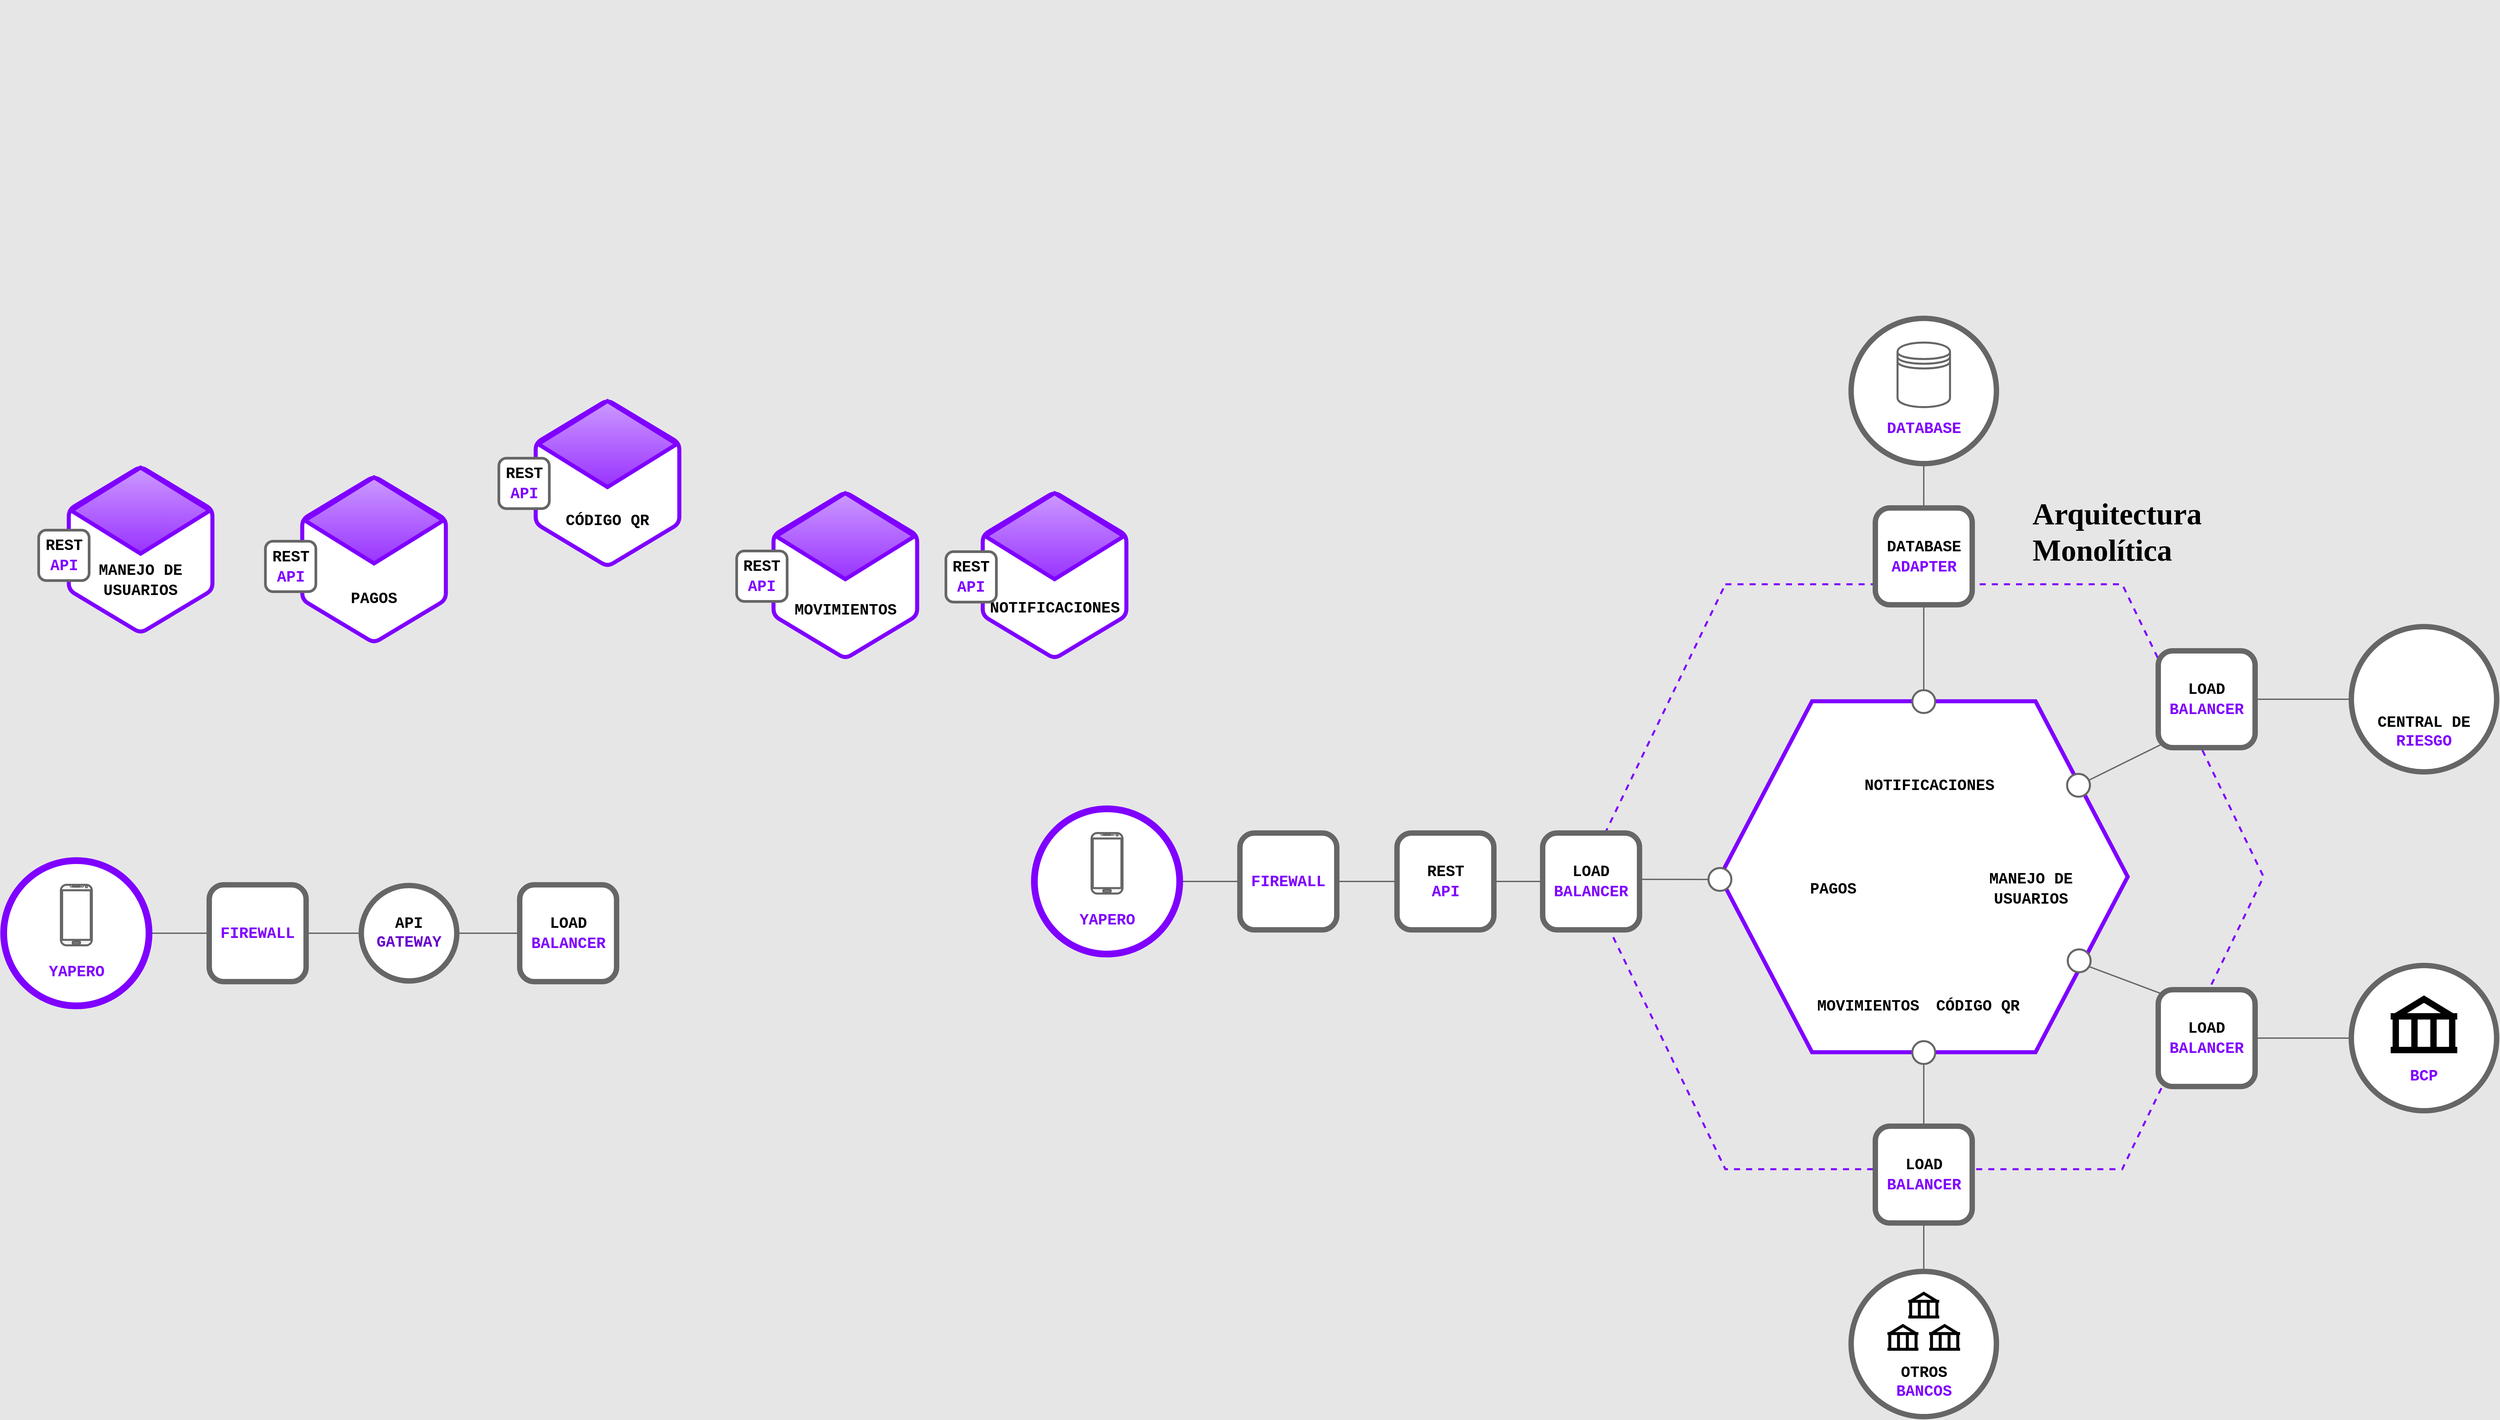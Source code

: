 <mxfile version="10.6.5"><diagram id="Nj3CNMMHIcebj8UWDayU" name="Page-1"><mxGraphModel dx="4323" dy="2098" grid="0" gridSize="21" guides="1" tooltips="1" connect="1" arrows="1" fold="1" page="0" pageScale="1" pageWidth="2339" pageHeight="3300" background="#E6E6E6" math="0" shadow="0"><root><mxCell id="0"/><mxCell id="1" parent="0"/><mxCell id="2wdXsBtrSsYrzA7lYTC0-44" value="" style="group" parent="1" vertex="1" connectable="0"><mxGeometry x="389.5" y="184" width="1010" height="870" as="geometry"/></mxCell><mxCell id="2wdXsBtrSsYrzA7lYTC0-16" value="" style="shape=hexagon;perimeter=hexagonPerimeter2;whiteSpace=wrap;html=1;strokeWidth=3;fillColor=none;strokeColor=#7F00FF;dashed=1;size=0.208;" parent="2wdXsBtrSsYrzA7lYTC0-44" vertex="1"><mxGeometry width="1010" height="870" as="geometry"/></mxCell><mxCell id="2wdXsBtrSsYrzA7lYTC0-4" value="" style="shape=hexagon;perimeter=hexagonPerimeter2;whiteSpace=wrap;html=1;strokeWidth=6;fillColor=#ffffff;strokeColor=#7F00FF;size=0.226;" parent="2wdXsBtrSsYrzA7lYTC0-44" vertex="1"><mxGeometry x="201.907" y="174" width="606.186" height="522" as="geometry"/></mxCell><mxCell id="2wdXsBtrSsYrzA7lYTC0-38" value="" style="shape=image;html=1;verticalAlign=top;verticalLabelPosition=bottom;labelBackgroundColor=#ffffff;imageAspect=0;aspect=fixed;image=https://cdn0.iconfinder.com/data/icons/heroicons-ui/24/icon-notification-128.png;rounded=1;dashed=1;strokeColor=#666666;strokeWidth=3;fillColor=none;" parent="2wdXsBtrSsYrzA7lYTC0-44" vertex="1"><mxGeometry x="467" y="201" width="90" height="90" as="geometry"/></mxCell><mxCell id="2wdXsBtrSsYrzA7lYTC0-37" value="" style="shape=image;html=1;verticalAlign=top;verticalLabelPosition=bottom;labelBackgroundColor=#ffffff;imageAspect=0;aspect=fixed;image=https://cdn3.iconfinder.com/data/icons/google-material-design-icons/48/ic_payment_48px-128.png;rounded=1;dashed=1;strokeColor=#666666;strokeWidth=3;fillColor=none;" parent="2wdXsBtrSsYrzA7lYTC0-44" vertex="1"><mxGeometry x="315" y="324" width="111" height="111" as="geometry"/></mxCell><mxCell id="2wdXsBtrSsYrzA7lYTC0-41" value="" style="shape=image;html=1;verticalAlign=top;verticalLabelPosition=bottom;labelBackgroundColor=#ffffff;imageAspect=0;aspect=fixed;image=https://cdn2.iconfinder.com/data/icons/ios-7-icons/50/user_male2-128.png;rounded=1;strokeColor=#666666;strokeWidth=3;fillColor=none;" parent="2wdXsBtrSsYrzA7lYTC0-44" vertex="1"><mxGeometry x="619" y="334.5" width="90" height="90" as="geometry"/></mxCell><mxCell id="2wdXsBtrSsYrzA7lYTC0-43" value="" style="shape=image;html=1;verticalAlign=top;verticalLabelPosition=bottom;labelBackgroundColor=#ffffff;imageAspect=0;aspect=fixed;image=https://cdn0.iconfinder.com/data/icons/feather/96/paper-128.png;rounded=1;strokeColor=#7F00FF;strokeWidth=3;fillColor=none;" parent="2wdXsBtrSsYrzA7lYTC0-44" vertex="1"><mxGeometry x="377" y="520" width="90" height="90" as="geometry"/></mxCell><mxCell id="2wdXsBtrSsYrzA7lYTC0-42" value="" style="shape=image;html=1;verticalAlign=top;verticalLabelPosition=bottom;labelBackgroundColor=#ffffff;imageAspect=0;aspect=fixed;image=https://cdn1.iconfinder.com/data/icons/ios-11-glyphs/30/qr_code-128.png;rounded=1;strokeColor=#666666;strokeWidth=3;fillColor=none;" parent="2wdXsBtrSsYrzA7lYTC0-44" vertex="1"><mxGeometry x="544" y="522" width="97" height="97" as="geometry"/></mxCell><mxCell id="2wdXsBtrSsYrzA7lYTC0-45" value="&lt;font style=&quot;font-size: 23px;&quot;&gt;&lt;b style=&quot;font-size: 23px;&quot;&gt;&lt;font style=&quot;font-size: 23px;&quot; face=&quot;Courier New&quot;&gt;MANEJO DE USUARIOS&lt;/font&gt;&lt;/b&gt;&lt;/font&gt;" style="text;html=1;strokeColor=none;fillColor=none;align=center;verticalAlign=middle;whiteSpace=wrap;rounded=0;spacing=0;fontSize=23;" parent="2wdXsBtrSsYrzA7lYTC0-44" vertex="1"><mxGeometry x="593" y="423" width="142" height="60" as="geometry"/></mxCell><mxCell id="2wdXsBtrSsYrzA7lYTC0-46" value="&lt;font style=&quot;font-size: 23px;&quot;&gt;&lt;b style=&quot;font-size: 23px;&quot;&gt;&lt;font style=&quot;font-size: 23px;&quot; face=&quot;Courier New&quot;&gt;PAGOS&lt;br style=&quot;font-size: 23px;&quot;&gt;&lt;/font&gt;&lt;/b&gt;&lt;/font&gt;" style="text;html=1;strokeColor=none;fillColor=none;align=center;verticalAlign=middle;whiteSpace=wrap;rounded=0;spacing=0;fontSize=23;" parent="2wdXsBtrSsYrzA7lYTC0-44" vertex="1"><mxGeometry x="299.5" y="423" width="142" height="60" as="geometry"/></mxCell><mxCell id="2wdXsBtrSsYrzA7lYTC0-47" value="&lt;font style=&quot;font-size: 23px;&quot;&gt;&lt;b style=&quot;font-size: 23px;&quot;&gt;&lt;font style=&quot;font-size: 23px;&quot; face=&quot;Courier New&quot;&gt;MOVIMIENTOS&lt;br style=&quot;font-size: 23px;&quot;&gt;&lt;/font&gt;&lt;/b&gt;&lt;/font&gt;" style="text;html=1;strokeColor=none;fillColor=none;align=center;verticalAlign=middle;whiteSpace=wrap;rounded=0;spacing=0;fontSize=23;" parent="2wdXsBtrSsYrzA7lYTC0-44" vertex="1"><mxGeometry x="351" y="597" width="142" height="60" as="geometry"/></mxCell><mxCell id="2wdXsBtrSsYrzA7lYTC0-48" value="&lt;font style=&quot;font-size: 23px;&quot;&gt;&lt;b style=&quot;font-size: 23px;&quot;&gt;&lt;font style=&quot;font-size: 23px;&quot; face=&quot;Courier New&quot;&gt;CÓDIGO QR&lt;br style=&quot;font-size: 23px;&quot;&gt;&lt;/font&gt;&lt;/b&gt;&lt;/font&gt;" style="text;html=1;strokeColor=none;fillColor=none;align=center;verticalAlign=middle;whiteSpace=wrap;rounded=0;spacing=0;fontSize=23;" parent="2wdXsBtrSsYrzA7lYTC0-44" vertex="1"><mxGeometry x="514" y="597" width="142" height="60" as="geometry"/></mxCell><mxCell id="2wdXsBtrSsYrzA7lYTC0-49" value="&lt;font style=&quot;font-size: 23px;&quot;&gt;&lt;b style=&quot;font-size: 23px;&quot;&gt;&lt;font style=&quot;font-size: 23px;&quot; face=&quot;Courier New&quot;&gt;NOTIFICACIONES&lt;br style=&quot;font-size: 23px;&quot;&gt;&lt;/font&gt;&lt;/b&gt;&lt;/font&gt;" style="text;html=1;strokeColor=none;fillColor=none;align=center;verticalAlign=middle;whiteSpace=wrap;rounded=0;spacing=0;fontSize=23;" parent="2wdXsBtrSsYrzA7lYTC0-44" vertex="1"><mxGeometry x="442" y="269" width="142" height="60" as="geometry"/></mxCell><mxCell id="2wdXsBtrSsYrzA7lYTC0-50" value="" style="ellipse;whiteSpace=wrap;html=1;aspect=fixed;rounded=1;strokeColor=#666666;strokeWidth=3;fillColor=#ffffff;" parent="2wdXsBtrSsYrzA7lYTC0-44" vertex="1"><mxGeometry x="185" y="422" width="34" height="34" as="geometry"/></mxCell><mxCell id="2wdXsBtrSsYrzA7lYTC0-55" value="" style="ellipse;whiteSpace=wrap;html=1;aspect=fixed;rounded=1;strokeColor=#666666;strokeWidth=3;fillColor=#ffffff;" parent="2wdXsBtrSsYrzA7lYTC0-44" vertex="1"><mxGeometry x="488" y="157.5" width="34" height="34" as="geometry"/></mxCell><mxCell id="2wdXsBtrSsYrzA7lYTC0-58" value="" style="ellipse;whiteSpace=wrap;html=1;aspect=fixed;rounded=1;strokeColor=#666666;strokeWidth=3;fillColor=#ffffff;" parent="2wdXsBtrSsYrzA7lYTC0-44" vertex="1"><mxGeometry x="718" y="282" width="34" height="34" as="geometry"/></mxCell><mxCell id="2wdXsBtrSsYrzA7lYTC0-78" value="" style="ellipse;whiteSpace=wrap;html=1;aspect=fixed;rounded=1;strokeColor=#666666;strokeWidth=3;fillColor=#ffffff;" parent="2wdXsBtrSsYrzA7lYTC0-44" vertex="1"><mxGeometry x="719" y="543" width="34" height="34" as="geometry"/></mxCell><mxCell id="2wdXsBtrSsYrzA7lYTC0-5" value="&lt;div style=&quot;font-size: 23px&quot;&gt;&lt;b&gt;&lt;font style=&quot;font-size: 23px&quot; face=&quot;Courier New&quot;&gt;REST&lt;/font&gt;&lt;/b&gt;&lt;/div&gt;&lt;div style=&quot;font-size: 23px&quot;&gt;&lt;b&gt;&lt;font style=&quot;font-size: 23px&quot; face=&quot;Courier New&quot;&gt;&lt;font color=&quot;#7F00FF&quot;&gt;API&lt;/font&gt;&lt;br&gt;&lt;/font&gt;&lt;/b&gt;&lt;/div&gt;" style="whiteSpace=wrap;html=1;aspect=fixed;strokeColor=#666666;strokeWidth=8;fillColor=#ffffff;rounded=1;" parent="1" vertex="1"><mxGeometry x="111.5" y="554" width="144" height="144" as="geometry"/></mxCell><mxCell id="2wdXsBtrSsYrzA7lYTC0-7" value="&lt;div style=&quot;font-size: 23px&quot;&gt;&lt;b&gt;&lt;font style=&quot;font-size: 23px&quot; face=&quot;Courier New&quot;&gt;DATABASE&lt;/font&gt;&lt;/b&gt;&lt;/div&gt;&lt;div style=&quot;font-size: 23px&quot;&gt;&lt;b&gt;&lt;font style=&quot;font-size: 23px&quot; face=&quot;Courier New&quot;&gt;&lt;font color=&quot;#7F00FF&quot;&gt;ADAPTER&lt;/font&gt;&lt;br&gt;&lt;/font&gt;&lt;/b&gt;&lt;/div&gt;" style="whiteSpace=wrap;html=1;aspect=fixed;strokeColor=#666666;strokeWidth=8;fillColor=#ffffff;rounded=1;" parent="1" vertex="1"><mxGeometry x="822.5" y="70.5" width="144" height="144" as="geometry"/></mxCell><mxCell id="2wdXsBtrSsYrzA7lYTC0-11" value="&lt;div style=&quot;font-size: 23px&quot;&gt;&lt;b&gt;&lt;font style=&quot;font-size: 23px&quot; face=&quot;Courier New&quot;&gt;&lt;font color=&quot;#7F00FF&quot;&gt;FIREWALL&lt;/font&gt;&lt;br&gt;&lt;/font&gt;&lt;/b&gt;&lt;/div&gt;" style="whiteSpace=wrap;html=1;aspect=fixed;strokeColor=#666666;strokeWidth=8;fillColor=#ffffff;rounded=1;" parent="1" vertex="1"><mxGeometry x="-122" y="554" width="144" height="144" as="geometry"/></mxCell><mxCell id="2wdXsBtrSsYrzA7lYTC0-14" value="&lt;div style=&quot;font-size: 23px&quot;&gt;&lt;b&gt;&lt;font style=&quot;font-size: 23px&quot; face=&quot;Courier New&quot;&gt;LOAD&lt;/font&gt;&lt;/b&gt;&lt;/div&gt;&lt;div style=&quot;font-size: 23px&quot;&gt;&lt;b&gt;&lt;font style=&quot;font-size: 23px&quot; face=&quot;Courier New&quot;&gt;&lt;font color=&quot;#7F00FF&quot;&gt;BALANCER&lt;/font&gt;&lt;br&gt;&lt;/font&gt;&lt;/b&gt;&lt;/div&gt;" style="whiteSpace=wrap;html=1;aspect=fixed;strokeColor=#666666;strokeWidth=8;fillColor=#ffffff;rounded=1;" parent="1" vertex="1"><mxGeometry x="328" y="554" width="144" height="144" as="geometry"/></mxCell><mxCell id="2wdXsBtrSsYrzA7lYTC0-18" value="&lt;div style=&quot;font-size: 23px&quot;&gt;&lt;b&gt;&lt;font style=&quot;font-size: 23px&quot; face=&quot;Courier New&quot;&gt;LOAD&lt;/font&gt;&lt;/b&gt;&lt;/div&gt;&lt;div style=&quot;font-size: 23px&quot;&gt;&lt;b&gt;&lt;font style=&quot;font-size: 23px&quot; face=&quot;Courier New&quot;&gt;&lt;font color=&quot;#7F00FF&quot;&gt;BALANCER&lt;/font&gt;&lt;br&gt;&lt;/font&gt;&lt;/b&gt;&lt;/div&gt;" style="whiteSpace=wrap;html=1;aspect=fixed;strokeColor=#666666;strokeWidth=8;fillColor=#ffffff;rounded=1;" parent="1" vertex="1"><mxGeometry x="1243" y="283" width="144" height="144" as="geometry"/></mxCell><mxCell id="2wdXsBtrSsYrzA7lYTC0-19" value="&lt;div style=&quot;font-size: 23px&quot;&gt;&lt;b&gt;&lt;font style=&quot;font-size: 23px&quot; face=&quot;Courier New&quot;&gt;LOAD&lt;/font&gt;&lt;/b&gt;&lt;/div&gt;&lt;div style=&quot;font-size: 23px&quot;&gt;&lt;b&gt;&lt;font style=&quot;font-size: 23px&quot; face=&quot;Courier New&quot;&gt;&lt;font color=&quot;#7F00FF&quot;&gt;BALANCER&lt;/font&gt;&lt;br&gt;&lt;/font&gt;&lt;/b&gt;&lt;/div&gt;" style="whiteSpace=wrap;html=1;aspect=fixed;strokeColor=#666666;strokeWidth=8;fillColor=#ffffff;rounded=1;" parent="1" vertex="1"><mxGeometry x="1243" y="787" width="144" height="144" as="geometry"/></mxCell><mxCell id="2wdXsBtrSsYrzA7lYTC0-20" value="&lt;div style=&quot;font-size: 23px&quot;&gt;&lt;b&gt;&lt;font style=&quot;font-size: 23px&quot; face=&quot;Courier New&quot;&gt;LOAD&lt;/font&gt;&lt;/b&gt;&lt;/div&gt;&lt;div style=&quot;font-size: 23px&quot;&gt;&lt;b&gt;&lt;font style=&quot;font-size: 23px&quot; face=&quot;Courier New&quot;&gt;&lt;font color=&quot;#7F00FF&quot;&gt;BALANCER&lt;/font&gt;&lt;br&gt;&lt;/font&gt;&lt;/b&gt;&lt;/div&gt;" style="whiteSpace=wrap;html=1;aspect=fixed;strokeColor=#666666;strokeWidth=8;fillColor=#ffffff;rounded=1;" parent="1" vertex="1"><mxGeometry x="822.5" y="990" width="144" height="144" as="geometry"/></mxCell><mxCell id="2wdXsBtrSsYrzA7lYTC0-8" value="" style="ellipse;whiteSpace=wrap;html=1;aspect=fixed;strokeWidth=8;fillColor=#ffffff;strokeColor=#666666;" parent="1" vertex="1"><mxGeometry x="786.5" y="-211.5" width="216" height="216" as="geometry"/></mxCell><mxCell id="2wdXsBtrSsYrzA7lYTC0-9" value="&lt;br&gt;&lt;font size=&quot;1&quot; face=&quot;Courier New&quot;&gt;&lt;b&gt;&lt;font style=&quot;font-size: 23px&quot;&gt;DATABASE&lt;/font&gt;&lt;/b&gt;&lt;/font&gt;" style="text;html=1;strokeColor=none;fillColor=none;align=center;verticalAlign=middle;whiteSpace=wrap;rounded=0;fontColor=#7F00FF;" parent="1" vertex="1"><mxGeometry x="838.5" y="-75.5" width="112" height="43" as="geometry"/></mxCell><mxCell id="2wdXsBtrSsYrzA7lYTC0-10" value="" style="shape=datastore;whiteSpace=wrap;html=1;rounded=1;strokeColor=#666666;strokeWidth=3;fillColor=#ffffff;" parent="1" vertex="1"><mxGeometry x="855.5" y="-175.5" width="78" height="96" as="geometry"/></mxCell><mxCell id="2wdXsBtrSsYrzA7lYTC0-23" value="" style="ellipse;whiteSpace=wrap;html=1;aspect=fixed;strokeWidth=8;fillColor=#ffffff;strokeColor=#666666;" parent="1" vertex="1"><mxGeometry x="1530" y="751" width="216" height="216" as="geometry"/></mxCell><mxCell id="2wdXsBtrSsYrzA7lYTC0-24" value="&lt;font color=&quot;#7F00FF&quot;&gt;&lt;br&gt;&lt;font size=&quot;1&quot; face=&quot;Courier New&quot;&gt;&lt;b&gt;&lt;font style=&quot;font-size: 23px&quot;&gt;BCP&lt;/font&gt;&lt;/b&gt;&lt;/font&gt;&lt;/font&gt;" style="text;html=1;strokeColor=none;fillColor=none;align=center;verticalAlign=middle;whiteSpace=wrap;rounded=0;" parent="1" vertex="1"><mxGeometry x="1582" y="887" width="112" height="43" as="geometry"/></mxCell><mxCell id="2wdXsBtrSsYrzA7lYTC0-29" value="" style="group" parent="1" vertex="1" connectable="0"><mxGeometry x="1530" y="247" width="216" height="216" as="geometry"/></mxCell><mxCell id="2wdXsBtrSsYrzA7lYTC0-21" value="" style="ellipse;whiteSpace=wrap;html=1;aspect=fixed;strokeWidth=8;fillColor=#ffffff;strokeColor=#666666;" parent="2wdXsBtrSsYrzA7lYTC0-29" vertex="1"><mxGeometry width="216" height="216" as="geometry"/></mxCell><mxCell id="2wdXsBtrSsYrzA7lYTC0-22" value="&lt;br&gt;&lt;div align=&quot;center&quot;&gt;&lt;font size=&quot;1&quot; face=&quot;Courier New&quot;&gt;&lt;b&gt;&lt;font style=&quot;font-size: 23px&quot;&gt;CENTRAL DE &lt;font color=&quot;#7F00FF&quot;&gt;RIESGO&lt;/font&gt;&lt;/font&gt;&lt;/b&gt;&lt;/font&gt;&lt;br&gt;&lt;/div&gt;" style="text;html=1;strokeColor=none;fillColor=none;align=center;verticalAlign=middle;whiteSpace=wrap;rounded=0;" parent="2wdXsBtrSsYrzA7lYTC0-29" vertex="1"><mxGeometry x="35" y="128.5" width="146" height="43" as="geometry"/></mxCell><mxCell id="2wdXsBtrSsYrzA7lYTC0-28" value="" style="shape=image;html=1;verticalAlign=top;verticalLabelPosition=bottom;labelBackgroundColor=#ffffff;imageAspect=0;aspect=fixed;image=https://cdn0.iconfinder.com/data/icons/typicons-2/24/warning-outline-128.png;rounded=1;dashed=1;strokeColor=#666666;strokeWidth=3;fillColor=none;" parent="2wdXsBtrSsYrzA7lYTC0-29" vertex="1"><mxGeometry x="47.5" y="4.5" width="121" height="121" as="geometry"/></mxCell><mxCell id="2wdXsBtrSsYrzA7lYTC0-31" value="" style="shape=mxgraph.signs.travel.bank;html=1;fillColor=#000000;strokeColor=none;verticalLabelPosition=bottom;verticalAlign=top;align=center;rounded=1;dashed=1;" parent="1" vertex="1"><mxGeometry x="1588.5" y="795.5" width="99" height="86" as="geometry"/></mxCell><mxCell id="2wdXsBtrSsYrzA7lYTC0-36" value="" style="group" parent="1" vertex="1" connectable="0"><mxGeometry x="786.5" y="1206" width="216" height="216" as="geometry"/></mxCell><mxCell id="2wdXsBtrSsYrzA7lYTC0-25" value="" style="ellipse;whiteSpace=wrap;html=1;aspect=fixed;strokeWidth=8;fillColor=#ffffff;strokeColor=#666666;" parent="2wdXsBtrSsYrzA7lYTC0-36" vertex="1"><mxGeometry width="216" height="216" as="geometry"/></mxCell><mxCell id="2wdXsBtrSsYrzA7lYTC0-26" value="&lt;br&gt;&lt;font size=&quot;1&quot; face=&quot;Courier New&quot;&gt;&lt;b&gt;&lt;font style=&quot;font-size: 23px&quot;&gt;OTROS&lt;br&gt;&lt;font color=&quot;#7F00FF&quot;&gt;BANCOS&lt;/font&gt;&lt;br&gt;&lt;/font&gt;&lt;/b&gt;&lt;/font&gt;" style="text;html=1;strokeColor=none;fillColor=none;align=center;verticalAlign=middle;whiteSpace=wrap;rounded=0;" parent="2wdXsBtrSsYrzA7lYTC0-36" vertex="1"><mxGeometry x="52" y="136" width="112" height="43" as="geometry"/></mxCell><mxCell id="2wdXsBtrSsYrzA7lYTC0-32" value="" style="shape=mxgraph.signs.travel.bank;html=1;fillColor=#000000;strokeColor=none;verticalLabelPosition=bottom;verticalAlign=top;align=center;rounded=1;dashed=1;" parent="2wdXsBtrSsYrzA7lYTC0-36" vertex="1"><mxGeometry x="54" y="78" width="46" height="40" as="geometry"/></mxCell><mxCell id="2wdXsBtrSsYrzA7lYTC0-33" value="" style="shape=mxgraph.signs.travel.bank;html=1;fillColor=#000000;strokeColor=none;verticalLabelPosition=bottom;verticalAlign=top;align=center;rounded=1;dashed=1;" parent="2wdXsBtrSsYrzA7lYTC0-36" vertex="1"><mxGeometry x="116" y="78" width="46" height="40" as="geometry"/></mxCell><mxCell id="2wdXsBtrSsYrzA7lYTC0-35" value="" style="shape=mxgraph.signs.travel.bank;html=1;fillColor=#000000;strokeColor=none;verticalLabelPosition=bottom;verticalAlign=top;align=center;rounded=1;dashed=1;" parent="2wdXsBtrSsYrzA7lYTC0-36" vertex="1"><mxGeometry x="85" y="30" width="46" height="40" as="geometry"/></mxCell><mxCell id="2wdXsBtrSsYrzA7lYTC0-51" value="" style="endArrow=none;html=1;fontColor=#666666;strokeWidth=2;strokeColor=#666666;entryX=0;entryY=0.5;entryDx=0;entryDy=0;exitX=1.011;exitY=0.478;exitDx=0;exitDy=0;exitPerimeter=0;" parent="1" source="2wdXsBtrSsYrzA7lYTC0-14" target="2wdXsBtrSsYrzA7lYTC0-50" edge="1"><mxGeometry width="50" height="50" relative="1" as="geometry"><mxPoint x="522" y="716" as="sourcePoint"/><mxPoint x="572" y="666" as="targetPoint"/></mxGeometry></mxCell><mxCell id="2wdXsBtrSsYrzA7lYTC0-52" value="" style="endArrow=none;html=1;fontColor=#666666;strokeWidth=2;strokeColor=#666666;entryX=0;entryY=0.5;entryDx=0;entryDy=0;exitX=1;exitY=0.5;exitDx=0;exitDy=0;" parent="1" source="2wdXsBtrSsYrzA7lYTC0-5" target="2wdXsBtrSsYrzA7lYTC0-14" edge="1"><mxGeometry width="50" height="50" relative="1" as="geometry"><mxPoint x="205.119" y="737.81" as="sourcePoint"/><mxPoint x="306.071" y="737.81" as="targetPoint"/></mxGeometry></mxCell><mxCell id="2wdXsBtrSsYrzA7lYTC0-53" value="" style="endArrow=none;html=1;fontColor=#666666;strokeWidth=2;strokeColor=#666666;entryX=0;entryY=0.5;entryDx=0;entryDy=0;exitX=1;exitY=0.5;exitDx=0;exitDy=0;" parent="1" source="2wdXsBtrSsYrzA7lYTC0-11" target="2wdXsBtrSsYrzA7lYTC0-5" edge="1"><mxGeometry width="50" height="50" relative="1" as="geometry"><mxPoint x="36.024" y="748.643" as="sourcePoint"/><mxPoint x="108.405" y="748.643" as="targetPoint"/></mxGeometry></mxCell><mxCell id="2wdXsBtrSsYrzA7lYTC0-54" value="" style="endArrow=none;html=1;fontColor=#666666;strokeWidth=2;strokeColor=#666666;entryX=0;entryY=0.5;entryDx=0;entryDy=0;exitX=1;exitY=0.5;exitDx=0;exitDy=0;" parent="1" source="2wdXsBtrSsYrzA7lYTC0-3" target="2wdXsBtrSsYrzA7lYTC0-11" edge="1"><mxGeometry width="50" height="50" relative="1" as="geometry"><mxPoint x="40.19" y="644.143" as="sourcePoint"/><mxPoint x="129.714" y="644.143" as="targetPoint"/></mxGeometry></mxCell><mxCell id="2wdXsBtrSsYrzA7lYTC0-56" value="" style="endArrow=none;html=1;fontColor=#666666;strokeWidth=2;strokeColor=#666666;entryX=0.5;entryY=0;entryDx=0;entryDy=0;exitX=0.5;exitY=1;exitDx=0;exitDy=0;" parent="1" source="2wdXsBtrSsYrzA7lYTC0-7" target="2wdXsBtrSsYrzA7lYTC0-55" edge="1"><mxGeometry width="50" height="50" relative="1" as="geometry"><mxPoint x="714.5" y="270" as="sourcePoint"/><mxPoint x="815.5" y="270" as="targetPoint"/></mxGeometry></mxCell><mxCell id="2wdXsBtrSsYrzA7lYTC0-57" value="" style="endArrow=none;html=1;fontColor=#666666;strokeWidth=2;strokeColor=#666666;entryX=0.5;entryY=0;entryDx=0;entryDy=0;exitX=0.5;exitY=1;exitDx=0;exitDy=0;" parent="1" source="2wdXsBtrSsYrzA7lYTC0-8" target="2wdXsBtrSsYrzA7lYTC0-7" edge="1"><mxGeometry width="50" height="50" relative="1" as="geometry"><mxPoint x="913" y="233" as="sourcePoint"/><mxPoint x="905" y="363" as="targetPoint"/></mxGeometry></mxCell><mxCell id="2wdXsBtrSsYrzA7lYTC0-60" value="" style="endArrow=none;html=1;fontColor=#666666;strokeWidth=2;strokeColor=#666666;exitX=0.035;exitY=0.965;exitDx=0;exitDy=0;exitPerimeter=0;" parent="1" source="2wdXsBtrSsYrzA7lYTC0-18" target="2wdXsBtrSsYrzA7lYTC0-58" edge="1"><mxGeometry width="50" height="50" relative="1" as="geometry"><mxPoint x="1170" y="312" as="sourcePoint"/><mxPoint x="1170" y="439" as="targetPoint"/></mxGeometry></mxCell><mxCell id="2wdXsBtrSsYrzA7lYTC0-61" value="" style="endArrow=none;html=1;fontColor=#666666;strokeWidth=2;strokeColor=#666666;exitX=0;exitY=0.5;exitDx=0;exitDy=0;entryX=1;entryY=0.5;entryDx=0;entryDy=0;" parent="1" source="2wdXsBtrSsYrzA7lYTC0-21" target="2wdXsBtrSsYrzA7lYTC0-18" edge="1"><mxGeometry width="50" height="50" relative="1" as="geometry"><mxPoint x="1266" y="439.833" as="sourcePoint"/><mxPoint x="1157.746" y="493.48" as="targetPoint"/></mxGeometry></mxCell><mxCell id="2wdXsBtrSsYrzA7lYTC0-79" value="" style="endArrow=none;html=1;fontColor=#666666;strokeWidth=2;strokeColor=#666666;exitX=0.032;exitY=0.041;exitDx=0;exitDy=0;exitPerimeter=0;entryX=0.957;entryY=0.763;entryDx=0;entryDy=0;entryPerimeter=0;" parent="1" source="2wdXsBtrSsYrzA7lYTC0-19" target="2wdXsBtrSsYrzA7lYTC0-78" edge="1"><mxGeometry width="50" height="50" relative="1" as="geometry"><mxPoint x="1278.5" y="739.333" as="sourcePoint"/><mxPoint x="1170.246" y="792.98" as="targetPoint"/></mxGeometry></mxCell><mxCell id="2wdXsBtrSsYrzA7lYTC0-80" value="" style="endArrow=none;html=1;fontColor=#666666;strokeWidth=2;strokeColor=#666666;exitX=0;exitY=0.5;exitDx=0;exitDy=0;entryX=1;entryY=0.5;entryDx=0;entryDy=0;" parent="1" source="2wdXsBtrSsYrzA7lYTC0-23" target="2wdXsBtrSsYrzA7lYTC0-19" edge="1"><mxGeometry width="50" height="50" relative="1" as="geometry"><mxPoint x="1266" y="811" as="sourcePoint"/><mxPoint x="1159" y="771" as="targetPoint"/></mxGeometry></mxCell><mxCell id="2wdXsBtrSsYrzA7lYTC0-81" value="" style="ellipse;whiteSpace=wrap;html=1;aspect=fixed;rounded=1;strokeColor=#666666;strokeWidth=3;fillColor=#ffffff;" parent="1" vertex="1"><mxGeometry x="877.5" y="863.5" width="34" height="34" as="geometry"/></mxCell><mxCell id="2wdXsBtrSsYrzA7lYTC0-82" value="" style="endArrow=none;html=1;fontColor=#666666;strokeWidth=2;strokeColor=#666666;exitX=0.5;exitY=0;exitDx=0;exitDy=0;entryX=0.5;entryY=1;entryDx=0;entryDy=0;" parent="1" source="2wdXsBtrSsYrzA7lYTC0-20" target="2wdXsBtrSsYrzA7lYTC0-81" edge="1"><mxGeometry width="50" height="50" relative="1" as="geometry"><mxPoint x="1098.571" y="990.214" as="sourcePoint"/><mxPoint x="992.286" y="950.214" as="targetPoint"/></mxGeometry></mxCell><mxCell id="2wdXsBtrSsYrzA7lYTC0-83" value="" style="endArrow=none;html=1;fontColor=#666666;strokeWidth=2;strokeColor=#666666;exitX=0.5;exitY=0;exitDx=0;exitDy=0;entryX=0.5;entryY=1;entryDx=0;entryDy=0;" parent="1" source="2wdXsBtrSsYrzA7lYTC0-25" target="2wdXsBtrSsYrzA7lYTC0-20" edge="1"><mxGeometry width="50" height="50" relative="1" as="geometry"><mxPoint x="912.429" y="1007.857" as="sourcePoint"/><mxPoint x="904.429" y="915.286" as="targetPoint"/></mxGeometry></mxCell><mxCell id="2wdXsBtrSsYrzA7lYTC0-84" value="&lt;div style=&quot;font-size: 45px&quot; align=&quot;left&quot;&gt;&lt;font style=&quot;font-size: 45px&quot; face=&quot;Garamond&quot;&gt;&lt;b&gt;&lt;font style=&quot;font-size: 45px&quot;&gt;Arquitectura&lt;/font&gt;&lt;/b&gt;&lt;/font&gt;&lt;font style=&quot;font-size: 45px&quot; face=&quot;Garamond&quot;&gt;&lt;br&gt;&lt;font style=&quot;font-size: 45px&quot;&gt;&lt;b&gt;&lt;font style=&quot;font-size: 45px&quot;&gt;Monolítica&lt;/font&gt;&lt;/b&gt;&lt;/font&gt;&lt;br&gt;&lt;/font&gt;&lt;/div&gt;" style="text;html=1;strokeColor=none;fillColor=none;align=center;verticalAlign=middle;whiteSpace=wrap;rounded=0;spacing=0;fontFamily=Comic Sans MS;" parent="1" vertex="1"><mxGeometry x="1002.5" y="48" width="358" height="115" as="geometry"/></mxCell><mxCell id="2wdXsBtrSsYrzA7lYTC0-12" value="" style="group" parent="1" vertex="1" connectable="0"><mxGeometry x="-427.5" y="518" width="216" height="216" as="geometry"/></mxCell><mxCell id="2wdXsBtrSsYrzA7lYTC0-3" value="" style="ellipse;whiteSpace=wrap;html=1;aspect=fixed;strokeWidth=10;fillColor=#ffffff;strokeColor=#7F00FF;" parent="2wdXsBtrSsYrzA7lYTC0-12" vertex="1"><mxGeometry width="216" height="216" as="geometry"/></mxCell><mxCell id="2wdXsBtrSsYrzA7lYTC0-1" value="" style="verticalLabelPosition=bottom;verticalAlign=top;html=1;shadow=0;dashed=0;strokeWidth=3;shape=mxgraph.android.phone2;fillColor=#f5f5f5;strokeColor=#666666;fontColor=#333333;" parent="2wdXsBtrSsYrzA7lYTC0-12" vertex="1"><mxGeometry x="85" y="36" width="46" height="90" as="geometry"/></mxCell><mxCell id="2wdXsBtrSsYrzA7lYTC0-2" value="&lt;font size=&quot;1&quot; face=&quot;Courier New&quot; color=&quot;#7F00FF&quot;&gt;&lt;b&gt;&lt;font style=&quot;font-size: 23px&quot;&gt;YAPERO&lt;/font&gt;&lt;/b&gt;&lt;/font&gt;" style="text;html=1;strokeColor=none;fillColor=none;align=center;verticalAlign=middle;whiteSpace=wrap;rounded=0;" parent="2wdXsBtrSsYrzA7lYTC0-12" vertex="1"><mxGeometry x="52" y="144" width="112" height="43" as="geometry"/></mxCell><mxCell id="wJ2D3BiMwHx1_PjW4v0t-13" value="" style="group" vertex="1" connectable="0" parent="1"><mxGeometry x="-1428" y="-684.5" width="248" height="273" as="geometry"/></mxCell><mxCell id="wJ2D3BiMwHx1_PjW4v0t-14" value="" style="group" vertex="1" connectable="0" parent="wJ2D3BiMwHx1_PjW4v0t-13"><mxGeometry width="248" height="273" as="geometry"/></mxCell><mxCell id="wJ2D3BiMwHx1_PjW4v0t-46" value="&lt;div&gt;API&lt;/div&gt;&lt;div&gt;&lt;font color=&quot;#6600CC&quot;&gt;GATEWAY&lt;/font&gt;&lt;br&gt;&lt;/div&gt;" style="ellipse;whiteSpace=wrap;html=1;aspect=fixed;rounded=0;strokeWidth=8;fillColor=#FFFFFF;gradientColor=none;strokeColor=#666666;fontSize=23;fontFamily=Courier New;fontStyle=1" vertex="1" parent="1"><mxGeometry x="-1428" y="632" width="142" height="142" as="geometry"/></mxCell><mxCell id="wJ2D3BiMwHx1_PjW4v0t-47" value="&lt;div style=&quot;font-size: 23px&quot;&gt;&lt;b&gt;&lt;font style=&quot;font-size: 23px&quot; face=&quot;Courier New&quot;&gt;&lt;font color=&quot;#7F00FF&quot;&gt;FIREWALL&lt;/font&gt;&lt;br&gt;&lt;/font&gt;&lt;/b&gt;&lt;/div&gt;" style="whiteSpace=wrap;html=1;aspect=fixed;strokeColor=#666666;strokeWidth=8;fillColor=#ffffff;rounded=1;" vertex="1" parent="1"><mxGeometry x="-1654" y="631" width="144" height="144" as="geometry"/></mxCell><mxCell id="wJ2D3BiMwHx1_PjW4v0t-48" value="" style="endArrow=none;html=1;fontColor=#666666;strokeWidth=2;strokeColor=#666666;entryX=0;entryY=0.5;entryDx=0;entryDy=0;exitX=1;exitY=0.5;exitDx=0;exitDy=0;" edge="1" parent="1" source="wJ2D3BiMwHx1_PjW4v0t-50" target="wJ2D3BiMwHx1_PjW4v0t-47"><mxGeometry width="50" height="50" relative="1" as="geometry"><mxPoint x="-1491.81" y="721.143" as="sourcePoint"/><mxPoint x="-1402.286" y="721.143" as="targetPoint"/></mxGeometry></mxCell><mxCell id="wJ2D3BiMwHx1_PjW4v0t-49" value="" style="group" vertex="1" connectable="0" parent="1"><mxGeometry x="-1959.5" y="595" width="216" height="216" as="geometry"/></mxCell><mxCell id="wJ2D3BiMwHx1_PjW4v0t-50" value="" style="ellipse;whiteSpace=wrap;html=1;aspect=fixed;strokeWidth=10;fillColor=#ffffff;strokeColor=#7F00FF;" vertex="1" parent="wJ2D3BiMwHx1_PjW4v0t-49"><mxGeometry width="216" height="216" as="geometry"/></mxCell><mxCell id="wJ2D3BiMwHx1_PjW4v0t-51" value="" style="verticalLabelPosition=bottom;verticalAlign=top;html=1;shadow=0;dashed=0;strokeWidth=3;shape=mxgraph.android.phone2;fillColor=#f5f5f5;strokeColor=#666666;fontColor=#333333;" vertex="1" parent="wJ2D3BiMwHx1_PjW4v0t-49"><mxGeometry x="85" y="36" width="46" height="90" as="geometry"/></mxCell><mxCell id="wJ2D3BiMwHx1_PjW4v0t-52" value="&lt;font size=&quot;1&quot; face=&quot;Courier New&quot; color=&quot;#7F00FF&quot;&gt;&lt;b&gt;&lt;font style=&quot;font-size: 23px&quot;&gt;YAPERO&lt;/font&gt;&lt;/b&gt;&lt;/font&gt;" style="text;html=1;strokeColor=none;fillColor=none;align=center;verticalAlign=middle;whiteSpace=wrap;rounded=0;" vertex="1" parent="wJ2D3BiMwHx1_PjW4v0t-49"><mxGeometry x="52" y="144" width="112" height="43" as="geometry"/></mxCell><mxCell id="wJ2D3BiMwHx1_PjW4v0t-53" value="&lt;div style=&quot;font-size: 23px&quot;&gt;&lt;b&gt;&lt;font style=&quot;font-size: 23px&quot; face=&quot;Courier New&quot;&gt;LOAD&lt;/font&gt;&lt;/b&gt;&lt;/div&gt;&lt;div style=&quot;font-size: 23px&quot;&gt;&lt;b&gt;&lt;font style=&quot;font-size: 23px&quot; face=&quot;Courier New&quot;&gt;&lt;font color=&quot;#7F00FF&quot;&gt;BALANCER&lt;/font&gt;&lt;br&gt;&lt;/font&gt;&lt;/b&gt;&lt;/div&gt;" style="whiteSpace=wrap;html=1;aspect=fixed;strokeColor=#666666;strokeWidth=8;fillColor=#ffffff;rounded=1;" vertex="1" parent="1"><mxGeometry x="-1192.5" y="631" width="144" height="144" as="geometry"/></mxCell><mxCell id="wJ2D3BiMwHx1_PjW4v0t-54" value="" style="endArrow=none;html=1;fontColor=#666666;strokeWidth=2;strokeColor=#666666;entryX=0;entryY=0.5;entryDx=0;entryDy=0;exitX=1;exitY=0.5;exitDx=0;exitDy=0;" edge="1" parent="1" source="wJ2D3BiMwHx1_PjW4v0t-47" target="wJ2D3BiMwHx1_PjW4v0t-46"><mxGeometry width="50" height="50" relative="1" as="geometry"><mxPoint x="-1394.529" y="857.824" as="sourcePoint"/><mxPoint x="-1305.118" y="857.824" as="targetPoint"/></mxGeometry></mxCell><mxCell id="wJ2D3BiMwHx1_PjW4v0t-55" value="" style="endArrow=none;html=1;fontColor=#666666;strokeWidth=2;strokeColor=#666666;entryX=0;entryY=0.5;entryDx=0;entryDy=0;exitX=1;exitY=0.5;exitDx=0;exitDy=0;" edge="1" parent="1" source="wJ2D3BiMwHx1_PjW4v0t-46" target="wJ2D3BiMwHx1_PjW4v0t-53"><mxGeometry width="50" height="50" relative="1" as="geometry"><mxPoint x="-1091.912" y="863.324" as="sourcePoint"/><mxPoint x="-950.735" y="871.559" as="targetPoint"/></mxGeometry></mxCell><mxCell id="wJ2D3BiMwHx1_PjW4v0t-62" value="" style="group" vertex="1" connectable="0" parent="1"><mxGeometry x="-1491.5" y="254" width="285.5" height="268.0" as="geometry"/></mxCell><mxCell id="wJ2D3BiMwHx1_PjW4v0t-63" value="" style="group" vertex="1" connectable="0" parent="wJ2D3BiMwHx1_PjW4v0t-62"><mxGeometry width="285.5" height="268.0" as="geometry"/></mxCell><mxCell id="wJ2D3BiMwHx1_PjW4v0t-68" value="" style="group" vertex="1" connectable="0" parent="1"><mxGeometry x="-1907.5" y="-28.5" width="275.5" height="268.0" as="geometry"/></mxCell><mxCell id="wJ2D3BiMwHx1_PjW4v0t-27" value="" style="shape=hexagon;perimeter=hexagonPerimeter2;whiteSpace=wrap;html=1;strokeWidth=6;fillColor=#ffffff;strokeColor=#7F00FF;size=0.259;rotation=-90;rounded=1;" vertex="1" parent="wJ2D3BiMwHx1_PjW4v0t-68"><mxGeometry x="27.5" y="54.508" width="248.0" height="213.492" as="geometry"/></mxCell><mxCell id="wJ2D3BiMwHx1_PjW4v0t-28" value="" style="shape=hexagon;perimeter=hexagonPerimeter2;whiteSpace=wrap;html=1;strokeWidth=6;fillColor=#9933FF;strokeColor=#7F00FF;size=0.5;rotation=-90;rounded=0;gradientColor=#CC99FF;gradientDirection=east;" vertex="1" parent="wJ2D3BiMwHx1_PjW4v0t-68"><mxGeometry x="87.5" width="128" height="206" as="geometry"/></mxCell><mxCell id="wJ2D3BiMwHx1_PjW4v0t-30" value="&lt;font style=&quot;font-size: 23px&quot;&gt;&lt;b style=&quot;font-size: 23px&quot;&gt;&lt;font style=&quot;font-size: 23px&quot; face=&quot;Courier New&quot;&gt;MANEJO DE USUARIOS&lt;br&gt;&lt;/font&gt;&lt;/b&gt;&lt;/font&gt;" style="text;html=1;strokeColor=none;fillColor=none;align=center;verticalAlign=middle;whiteSpace=wrap;rounded=0;spacing=0;fontSize=23;" vertex="1" parent="wJ2D3BiMwHx1_PjW4v0t-68"><mxGeometry x="80.5" y="176" width="142" height="60" as="geometry"/></mxCell><mxCell id="wJ2D3BiMwHx1_PjW4v0t-32" value="" style="shape=image;html=1;verticalAlign=top;verticalLabelPosition=bottom;labelBackgroundColor=#ffffff;imageAspect=0;aspect=fixed;image=https://cdn2.iconfinder.com/data/icons/ios-7-icons/50/user_male2-128.png;rounded=1;strokeColor=#666666;strokeWidth=3;fillColor=none;" vertex="1" parent="wJ2D3BiMwHx1_PjW4v0t-68"><mxGeometry x="114.5" y="66" width="74" height="74" as="geometry"/></mxCell><mxCell id="wJ2D3BiMwHx1_PjW4v0t-45" value="&lt;div style=&quot;font-size: 23px&quot;&gt;&lt;b&gt;&lt;font style=&quot;font-size: 23px&quot; face=&quot;Courier New&quot;&gt;REST&lt;/font&gt;&lt;/b&gt;&lt;/div&gt;&lt;div style=&quot;font-size: 23px&quot;&gt;&lt;b&gt;&lt;font style=&quot;font-size: 23px&quot; face=&quot;Courier New&quot;&gt;&lt;font color=&quot;#7F00FF&quot;&gt;API&lt;/font&gt;&lt;br&gt;&lt;/font&gt;&lt;/b&gt;&lt;/div&gt;" style="whiteSpace=wrap;html=1;aspect=fixed;strokeColor=#666666;strokeWidth=4;fillColor=#ffffff;rounded=1;" vertex="1" parent="wJ2D3BiMwHx1_PjW4v0t-68"><mxGeometry y="132" width="75" height="75" as="geometry"/></mxCell><mxCell id="wJ2D3BiMwHx1_PjW4v0t-69" value="" style="group" vertex="1" connectable="0" parent="1"><mxGeometry x="-1570.5" y="-14" width="285.5" height="268.0" as="geometry"/></mxCell><mxCell id="wJ2D3BiMwHx1_PjW4v0t-15" value="" style="shape=hexagon;perimeter=hexagonPerimeter2;whiteSpace=wrap;html=1;strokeWidth=6;fillColor=#ffffff;strokeColor=#7F00FF;size=0.259;rotation=-90;rounded=1;" vertex="1" parent="wJ2D3BiMwHx1_PjW4v0t-69"><mxGeometry x="37.5" y="54.508" width="248.0" height="213.492" as="geometry"/></mxCell><mxCell id="wJ2D3BiMwHx1_PjW4v0t-16" value="" style="shape=hexagon;perimeter=hexagonPerimeter2;whiteSpace=wrap;html=1;strokeWidth=6;fillColor=#9933FF;strokeColor=#7F00FF;size=0.5;rotation=-90;rounded=0;gradientColor=#CC99FF;gradientDirection=east;" vertex="1" parent="wJ2D3BiMwHx1_PjW4v0t-69"><mxGeometry x="97.5" width="128" height="206" as="geometry"/></mxCell><mxCell id="wJ2D3BiMwHx1_PjW4v0t-18" value="&lt;font style=&quot;font-size: 23px&quot;&gt;&lt;b style=&quot;font-size: 23px&quot;&gt;&lt;font style=&quot;font-size: 23px&quot; face=&quot;Courier New&quot;&gt;PAGOS&lt;/font&gt;&lt;/b&gt;&lt;/font&gt;" style="text;html=1;strokeColor=none;fillColor=none;align=center;verticalAlign=middle;whiteSpace=wrap;rounded=0;spacing=0;fontSize=23;" vertex="1" parent="wJ2D3BiMwHx1_PjW4v0t-69"><mxGeometry x="90.5" y="206" width="142" height="25" as="geometry"/></mxCell><mxCell id="wJ2D3BiMwHx1_PjW4v0t-31" value="" style="shape=image;html=1;verticalAlign=top;verticalLabelPosition=bottom;labelBackgroundColor=#ffffff;imageAspect=0;aspect=fixed;image=https://cdn3.iconfinder.com/data/icons/google-material-design-icons/48/ic_payment_48px-128.png;rounded=1;dashed=1;strokeColor=#666666;strokeWidth=3;fillColor=none;" vertex="1" parent="wJ2D3BiMwHx1_PjW4v0t-69"><mxGeometry x="121.5" y="68" width="80" height="80" as="geometry"/></mxCell><mxCell id="wJ2D3BiMwHx1_PjW4v0t-56" value="&lt;div style=&quot;font-size: 23px&quot;&gt;&lt;b&gt;&lt;font style=&quot;font-size: 23px&quot; face=&quot;Courier New&quot;&gt;REST&lt;/font&gt;&lt;/b&gt;&lt;/div&gt;&lt;div style=&quot;font-size: 23px&quot;&gt;&lt;b&gt;&lt;font style=&quot;font-size: 23px&quot; face=&quot;Courier New&quot;&gt;&lt;font color=&quot;#7F00FF&quot;&gt;API&lt;/font&gt;&lt;br&gt;&lt;/font&gt;&lt;/b&gt;&lt;/div&gt;" style="whiteSpace=wrap;html=1;aspect=fixed;strokeColor=#666666;strokeWidth=4;fillColor=#ffffff;rounded=1;" vertex="1" parent="wJ2D3BiMwHx1_PjW4v0t-69"><mxGeometry y="134" width="75" height="75" as="geometry"/></mxCell><mxCell id="wJ2D3BiMwHx1_PjW4v0t-70" value="" style="group" vertex="1" connectable="0" parent="1"><mxGeometry x="-1223.5" y="-127.5" width="285.5" height="268.0" as="geometry"/></mxCell><mxCell id="wJ2D3BiMwHx1_PjW4v0t-9" value="" style="shape=hexagon;perimeter=hexagonPerimeter2;whiteSpace=wrap;html=1;strokeWidth=6;fillColor=#ffffff;strokeColor=#7F00FF;size=0.259;rotation=-90;rounded=1;" vertex="1" parent="wJ2D3BiMwHx1_PjW4v0t-70"><mxGeometry x="37.5" y="54.508" width="248.0" height="213.492" as="geometry"/></mxCell><mxCell id="wJ2D3BiMwHx1_PjW4v0t-10" value="" style="shape=hexagon;perimeter=hexagonPerimeter2;whiteSpace=wrap;html=1;strokeWidth=6;fillColor=#9933FF;strokeColor=#7F00FF;size=0.5;rotation=-90;rounded=0;gradientColor=#CC99FF;gradientDirection=east;" vertex="1" parent="wJ2D3BiMwHx1_PjW4v0t-70"><mxGeometry x="97.5" width="128" height="206" as="geometry"/></mxCell><mxCell id="wJ2D3BiMwHx1_PjW4v0t-12" value="&lt;font style=&quot;font-size: 23px&quot;&gt;&lt;b style=&quot;font-size: 23px&quot;&gt;&lt;font style=&quot;font-size: 23px&quot; face=&quot;Courier New&quot;&gt;CÓDIGO QR&lt;br&gt;&lt;/font&gt;&lt;/b&gt;&lt;/font&gt;" style="text;html=1;strokeColor=none;fillColor=none;align=center;verticalAlign=middle;whiteSpace=wrap;rounded=0;spacing=0;fontSize=23;" vertex="1" parent="wJ2D3BiMwHx1_PjW4v0t-70"><mxGeometry x="90.5" y="203.5" width="142" height="26" as="geometry"/></mxCell><mxCell id="wJ2D3BiMwHx1_PjW4v0t-34" value="" style="shape=image;html=1;verticalAlign=top;verticalLabelPosition=bottom;labelBackgroundColor=#ffffff;imageAspect=0;aspect=fixed;image=https://cdn1.iconfinder.com/data/icons/ios-11-glyphs/30/qr_code-128.png;rounded=1;strokeColor=#666666;strokeWidth=3;fillColor=none;" vertex="1" parent="wJ2D3BiMwHx1_PjW4v0t-70"><mxGeometry x="127" y="66.5" width="73" height="73" as="geometry"/></mxCell><mxCell id="wJ2D3BiMwHx1_PjW4v0t-61" value="&lt;div style=&quot;font-size: 23px&quot;&gt;&lt;b&gt;&lt;font style=&quot;font-size: 23px&quot; face=&quot;Courier New&quot;&gt;REST&lt;/font&gt;&lt;/b&gt;&lt;/div&gt;&lt;div style=&quot;font-size: 23px&quot;&gt;&lt;b&gt;&lt;font style=&quot;font-size: 23px&quot; face=&quot;Courier New&quot;&gt;&lt;font color=&quot;#7F00FF&quot;&gt;API&lt;/font&gt;&lt;br&gt;&lt;/font&gt;&lt;/b&gt;&lt;/div&gt;" style="whiteSpace=wrap;html=1;aspect=fixed;strokeColor=#666666;strokeWidth=4;fillColor=#ffffff;rounded=1;" vertex="1" parent="wJ2D3BiMwHx1_PjW4v0t-70"><mxGeometry y="124" width="75" height="75" as="geometry"/></mxCell><mxCell id="wJ2D3BiMwHx1_PjW4v0t-71" value="" style="group" vertex="1" connectable="0" parent="1"><mxGeometry x="-870" y="9.5" width="285.5" height="268.0" as="geometry"/></mxCell><mxCell id="wJ2D3BiMwHx1_PjW4v0t-21" value="" style="shape=hexagon;perimeter=hexagonPerimeter2;whiteSpace=wrap;html=1;strokeWidth=6;fillColor=#ffffff;strokeColor=#7F00FF;size=0.259;rotation=-90;rounded=1;" vertex="1" parent="wJ2D3BiMwHx1_PjW4v0t-71"><mxGeometry x="37.5" y="54.508" width="248.0" height="213.492" as="geometry"/></mxCell><mxCell id="wJ2D3BiMwHx1_PjW4v0t-22" value="" style="shape=hexagon;perimeter=hexagonPerimeter2;whiteSpace=wrap;html=1;strokeWidth=6;fillColor=#9933FF;strokeColor=#7F00FF;size=0.5;rotation=-90;rounded=0;gradientColor=#CC99FF;gradientDirection=east;" vertex="1" parent="wJ2D3BiMwHx1_PjW4v0t-71"><mxGeometry x="97.5" width="128" height="206" as="geometry"/></mxCell><mxCell id="wJ2D3BiMwHx1_PjW4v0t-24" value="&lt;font style=&quot;font-size: 23px&quot;&gt;&lt;b style=&quot;font-size: 23px&quot;&gt;&lt;font style=&quot;font-size: 23px&quot; face=&quot;Courier New&quot;&gt;MOVIMIENTOS&lt;/font&gt;&lt;/b&gt;&lt;/font&gt;" style="text;html=1;strokeColor=none;fillColor=none;align=center;verticalAlign=middle;whiteSpace=wrap;rounded=0;spacing=0;fontSize=23;" vertex="1" parent="wJ2D3BiMwHx1_PjW4v0t-71"><mxGeometry x="90.5" y="182" width="142" height="60" as="geometry"/></mxCell><mxCell id="wJ2D3BiMwHx1_PjW4v0t-33" value="" style="shape=image;html=1;verticalAlign=top;verticalLabelPosition=bottom;labelBackgroundColor=#ffffff;imageAspect=0;aspect=fixed;image=https://cdn0.iconfinder.com/data/icons/feather/96/paper-128.png;rounded=1;strokeColor=#7F00FF;strokeWidth=3;fillColor=none;" vertex="1" parent="wJ2D3BiMwHx1_PjW4v0t-71"><mxGeometry x="129.5" y="71" width="64" height="64" as="geometry"/></mxCell><mxCell id="wJ2D3BiMwHx1_PjW4v0t-60" value="&lt;div style=&quot;font-size: 23px&quot;&gt;&lt;b&gt;&lt;font style=&quot;font-size: 23px&quot; face=&quot;Courier New&quot;&gt;REST&lt;/font&gt;&lt;/b&gt;&lt;/div&gt;&lt;div style=&quot;font-size: 23px&quot;&gt;&lt;b&gt;&lt;font style=&quot;font-size: 23px&quot; face=&quot;Courier New&quot;&gt;&lt;font color=&quot;#7F00FF&quot;&gt;API&lt;/font&gt;&lt;br&gt;&lt;/font&gt;&lt;/b&gt;&lt;/div&gt;" style="whiteSpace=wrap;html=1;aspect=fixed;strokeColor=#666666;strokeWidth=4;fillColor=#ffffff;rounded=1;" vertex="1" parent="wJ2D3BiMwHx1_PjW4v0t-71"><mxGeometry y="125" width="75" height="75" as="geometry"/></mxCell><mxCell id="wJ2D3BiMwHx1_PjW4v0t-72" value="" style="group" vertex="1" connectable="0" parent="1"><mxGeometry x="-559" y="9.5" width="285.5" height="268.0" as="geometry"/></mxCell><mxCell id="wJ2D3BiMwHx1_PjW4v0t-1" value="" style="shape=hexagon;perimeter=hexagonPerimeter2;whiteSpace=wrap;html=1;strokeWidth=6;fillColor=#ffffff;strokeColor=#7F00FF;size=0.259;rotation=-90;rounded=1;" vertex="1" parent="wJ2D3BiMwHx1_PjW4v0t-72"><mxGeometry x="37.5" y="54.508" width="248.0" height="213.492" as="geometry"/></mxCell><mxCell id="wJ2D3BiMwHx1_PjW4v0t-2" value="" style="shape=hexagon;perimeter=hexagonPerimeter2;whiteSpace=wrap;html=1;strokeWidth=6;fillColor=#9933FF;strokeColor=#7F00FF;size=0.5;rotation=-90;rounded=0;gradientColor=#CC99FF;gradientDirection=east;" vertex="1" parent="wJ2D3BiMwHx1_PjW4v0t-72"><mxGeometry x="97.5" width="128" height="206" as="geometry"/></mxCell><mxCell id="wJ2D3BiMwHx1_PjW4v0t-5" value="" style="shape=image;html=1;verticalAlign=top;verticalLabelPosition=bottom;labelBackgroundColor=#ffffff;imageAspect=0;aspect=fixed;image=https://cdn0.iconfinder.com/data/icons/heroicons-ui/24/icon-notification-128.png;rounded=1;dashed=1;strokeColor=#ffffff;strokeWidth=3;fillColor=none;imageBorder=none;" vertex="1" parent="wJ2D3BiMwHx1_PjW4v0t-72"><mxGeometry x="123.032" y="64.281" width="77.08" height="77.08" as="geometry"/></mxCell><mxCell id="wJ2D3BiMwHx1_PjW4v0t-3" value="&lt;font style=&quot;font-size: 23px&quot;&gt;&lt;b style=&quot;font-size: 23px&quot;&gt;&lt;font style=&quot;font-size: 23px&quot; face=&quot;Courier New&quot;&gt;NOTIFICACIONES&lt;/font&gt;&lt;/b&gt;&lt;/font&gt;" style="text;html=1;strokeColor=none;fillColor=none;align=center;verticalAlign=middle;whiteSpace=wrap;rounded=0;spacing=0;fontSize=23;" vertex="1" parent="wJ2D3BiMwHx1_PjW4v0t-72"><mxGeometry x="90.5" y="194.5" width="142" height="30" as="geometry"/></mxCell><mxCell id="wJ2D3BiMwHx1_PjW4v0t-59" value="&lt;div style=&quot;font-size: 23px&quot;&gt;&lt;b&gt;&lt;font style=&quot;font-size: 23px&quot; face=&quot;Courier New&quot;&gt;REST&lt;/font&gt;&lt;/b&gt;&lt;/div&gt;&lt;div style=&quot;font-size: 23px&quot;&gt;&lt;b&gt;&lt;font style=&quot;font-size: 23px&quot; face=&quot;Courier New&quot;&gt;&lt;font color=&quot;#7F00FF&quot;&gt;API&lt;/font&gt;&lt;br&gt;&lt;/font&gt;&lt;/b&gt;&lt;/div&gt;" style="whiteSpace=wrap;html=1;aspect=fixed;strokeColor=#666666;strokeWidth=4;fillColor=#ffffff;rounded=1;" vertex="1" parent="wJ2D3BiMwHx1_PjW4v0t-72"><mxGeometry y="126" width="75" height="75" as="geometry"/></mxCell></root></mxGraphModel></diagram></mxfile>